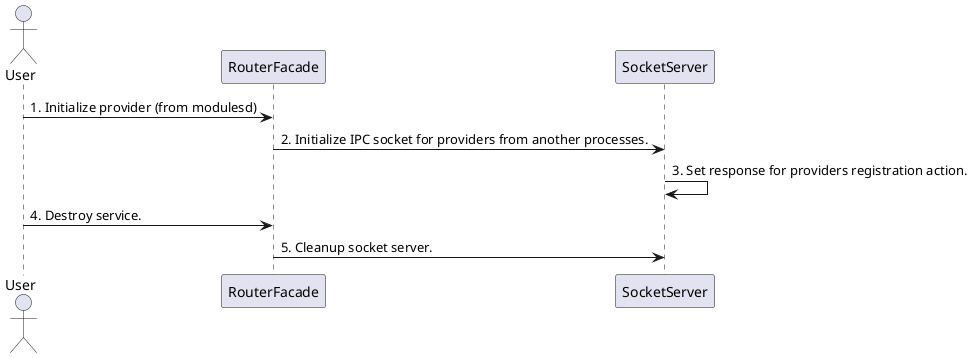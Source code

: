 @startuml
actor User

User -> RouterFacade: 1. Initialize provider (from modulesd)
RouterFacade -> SocketServer: 2. Initialize IPC socket for providers from another processes.
SocketServer -> SocketServer: 3. Set response for providers registration action.

User -> RouterFacade: 4. Destroy service.
RouterFacade -> SocketServer: 5. Cleanup socket server.


@enduml
